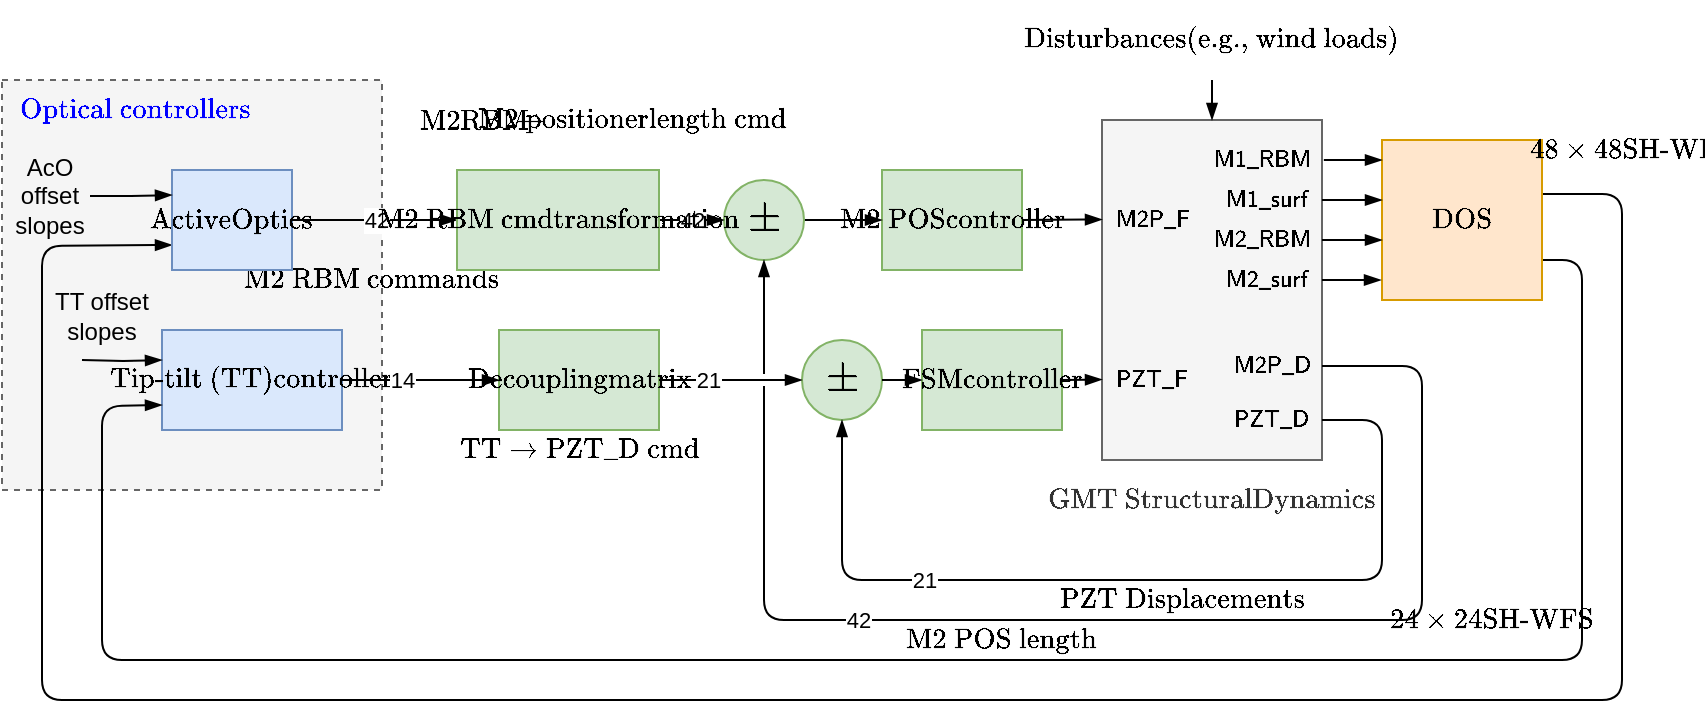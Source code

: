 <mxfile version="15.4.0" type="device"><diagram id="rlNXSRKiSsqU9p9bkdCx" name="Page-1"><mxGraphModel dx="1092" dy="666" grid="1" gridSize="10" guides="1" tooltips="1" connect="1" arrows="1" fold="1" page="1" pageScale="1" pageWidth="1600" pageHeight="1200" math="1" shadow="0"><root><mxCell id="0"/><mxCell id="1" parent="0"/><mxCell id="5P5tJ5FcsDa4zw9-9fdg-13" value="" style="whiteSpace=wrap;html=1;fillColor=#f5f5f5;strokeColor=#666666;fontColor=#333333;dashed=1;" vertex="1" parent="1"><mxGeometry x="70" y="150" width="190" height="205" as="geometry"/></mxCell><mxCell id="eDXDy5c9MspH1SHLwjVw-1" value="$$\text{Tip-tilt (TT)}\\\text{controller}$$" style="whiteSpace=wrap;html=1;fillColor=#dae8fc;strokeColor=#6c8ebf;" parent="1" vertex="1"><mxGeometry x="150" y="275" width="90" height="50" as="geometry"/></mxCell><mxCell id="eDXDy5c9MspH1SHLwjVw-2" value="&lt;p style=&quot;line-height: 100%&quot;&gt;$$\text{Decoupling}\\\text{matrix}$$&lt;/p&gt;" style="whiteSpace=wrap;html=1;fillColor=#d5e8d4;strokeColor=#82b366;" parent="1" vertex="1"><mxGeometry x="318.5" y="275" width="80" height="50" as="geometry"/></mxCell><mxCell id="eDXDy5c9MspH1SHLwjVw-3" value="$$\text{TT}\rightarrow \text{PZT_D cmd}$$" style="text;html=1;strokeColor=none;fillColor=none;align=center;verticalAlign=middle;whiteSpace=wrap;rounded=0;" parent="1" vertex="1"><mxGeometry x="296" y="325" width="125" height="20" as="geometry"/></mxCell><mxCell id="eDXDy5c9MspH1SHLwjVw-4" value="$$\text{FSM}\\\text{controller}$$" style="whiteSpace=wrap;html=1;fillColor=#d5e8d4;strokeColor=#82b366;" parent="1" vertex="1"><mxGeometry x="530" y="275" width="70" height="50" as="geometry"/></mxCell><mxCell id="eDXDy5c9MspH1SHLwjVw-5" value="&lt;font style=&quot;font-size: 18px&quot;&gt;$$\pm$$&lt;/font&gt;" style="ellipse;whiteSpace=wrap;html=1;aspect=fixed;fillColor=#d5e8d4;strokeColor=#82b366;" parent="1" vertex="1"><mxGeometry x="470" y="280" width="40" height="40" as="geometry"/></mxCell><mxCell id="eDXDy5c9MspH1SHLwjVw-7" value="" style="whiteSpace=wrap;html=1;fillColor=#f5f5f5;strokeColor=#666666;fontColor=#333333;" parent="1" vertex="1"><mxGeometry x="620" y="170" width="110" height="170" as="geometry"/></mxCell><mxCell id="eDXDy5c9MspH1SHLwjVw-10" value="" style="endArrow=blockThin;html=1;endFill=1;exitX=1;exitY=0.5;exitDx=0;exitDy=0;entryX=0;entryY=0.5;entryDx=0;entryDy=0;" parent="1" source="eDXDy5c9MspH1SHLwjVw-1" target="eDXDy5c9MspH1SHLwjVw-2" edge="1"><mxGeometry width="50" height="50" relative="1" as="geometry"><mxPoint x="160" y="295" as="sourcePoint"/><mxPoint x="190" y="295" as="targetPoint"/></mxGeometry></mxCell><mxCell id="eDXDy5c9MspH1SHLwjVw-25" value="14" style="edgeLabel;html=1;align=center;verticalAlign=middle;resizable=0;points=[];" parent="eDXDy5c9MspH1SHLwjVw-10" vertex="1" connectable="0"><mxGeometry x="-0.25" relative="1" as="geometry"><mxPoint as="offset"/></mxGeometry></mxCell><mxCell id="eDXDy5c9MspH1SHLwjVw-11" value="21" style="endArrow=blockThin;html=1;endFill=1;exitX=1;exitY=0.5;exitDx=0;exitDy=0;entryX=0;entryY=0.5;entryDx=0;entryDy=0;" parent="1" source="eDXDy5c9MspH1SHLwjVw-2" target="eDXDy5c9MspH1SHLwjVw-5" edge="1"><mxGeometry x="-0.333" width="50" height="50" relative="1" as="geometry"><mxPoint x="170" y="305" as="sourcePoint"/><mxPoint x="200" y="305" as="targetPoint"/><mxPoint as="offset"/></mxGeometry></mxCell><mxCell id="eDXDy5c9MspH1SHLwjVw-12" value="" style="endArrow=blockThin;html=1;endFill=1;exitX=1;exitY=0.5;exitDx=0;exitDy=0;entryX=0;entryY=0.5;entryDx=0;entryDy=0;" parent="1" source="eDXDy5c9MspH1SHLwjVw-5" target="eDXDy5c9MspH1SHLwjVw-4" edge="1"><mxGeometry width="50" height="50" relative="1" as="geometry"><mxPoint x="460" y="359.5" as="sourcePoint"/><mxPoint x="490" y="359.5" as="targetPoint"/></mxGeometry></mxCell><mxCell id="eDXDy5c9MspH1SHLwjVw-15" value="" style="endArrow=blockThin;html=1;endFill=1;entryX=0;entryY=0.75;entryDx=0;entryDy=0;exitX=1;exitY=0.75;exitDx=0;exitDy=0;" parent="1" source="cD_kWfp6eEMA_pwDloZY-3" target="eDXDy5c9MspH1SHLwjVw-1" edge="1"><mxGeometry width="50" height="50" relative="1" as="geometry"><mxPoint x="910" y="271" as="sourcePoint"/><mxPoint x="370" y="440" as="targetPoint"/><Array as="points"><mxPoint x="860" y="240"/><mxPoint x="860" y="440"/><mxPoint x="120" y="440"/><mxPoint x="120" y="313"/></Array></mxGeometry></mxCell><mxCell id="eDXDy5c9MspH1SHLwjVw-16" value="" style="endArrow=blockThin;html=1;endFill=1;entryX=0.5;entryY=1;entryDx=0;entryDy=0;exitX=1;exitY=0.5;exitDx=0;exitDy=0;" parent="1" target="eDXDy5c9MspH1SHLwjVw-5" edge="1" source="DlG-vZfhDJQosg8_9UEf-2"><mxGeometry width="50" height="50" relative="1" as="geometry"><mxPoint x="729" y="320" as="sourcePoint"/><mxPoint x="560" y="360" as="targetPoint"/><Array as="points"><mxPoint x="760" y="320"/><mxPoint x="760" y="400"/><mxPoint x="490" y="400"/></Array></mxGeometry></mxCell><mxCell id="eDXDy5c9MspH1SHLwjVw-21" value="21" style="edgeLabel;html=1;align=center;verticalAlign=middle;resizable=0;points=[];" parent="eDXDy5c9MspH1SHLwjVw-16" vertex="1" connectable="0"><mxGeometry x="0.066" y="1" relative="1" as="geometry"><mxPoint x="-94" y="-1" as="offset"/></mxGeometry></mxCell><mxCell id="eDXDy5c9MspH1SHLwjVw-19" value="" style="endArrow=blockThin;html=1;endFill=1;entryX=0;entryY=0.75;entryDx=0;entryDy=0;exitX=1;exitY=0.338;exitDx=0;exitDy=0;exitPerimeter=0;" parent="1" source="cD_kWfp6eEMA_pwDloZY-3" target="5P5tJ5FcsDa4zw9-9fdg-6" edge="1"><mxGeometry width="50" height="50" relative="1" as="geometry"><mxPoint x="960" y="460" as="sourcePoint"/><mxPoint x="130" y="305" as="targetPoint"/><Array as="points"><mxPoint x="880" y="207"/><mxPoint x="880" y="460"/><mxPoint x="90" y="460"/><mxPoint x="90" y="233"/></Array></mxGeometry></mxCell><mxCell id="eDXDy5c9MspH1SHLwjVw-26" value="" style="endArrow=blockThin;html=1;endFill=1;entryX=0.5;entryY=0;entryDx=0;entryDy=0;exitX=0.5;exitY=1;exitDx=0;exitDy=0;" parent="1" source="eDXDy5c9MspH1SHLwjVw-27" target="eDXDy5c9MspH1SHLwjVw-7" edge="1"><mxGeometry width="50" height="50" relative="1" as="geometry"><mxPoint x="685" y="190" as="sourcePoint"/><mxPoint x="587.5" y="150" as="targetPoint"/></mxGeometry></mxCell><mxCell id="eDXDy5c9MspH1SHLwjVw-27" value="$$\text{Disturbances}\\\text{(e.g., wind loads)}$$" style="text;html=1;strokeColor=none;fillColor=none;align=center;verticalAlign=middle;whiteSpace=wrap;rounded=0;" parent="1" vertex="1"><mxGeometry x="590" y="110" width="170" height="40" as="geometry"/></mxCell><mxCell id="eDXDy5c9MspH1SHLwjVw-51" value="$$\text{PZT Displacements}$$" style="text;html=1;strokeColor=none;fillColor=none;align=center;verticalAlign=middle;whiteSpace=wrap;rounded=0;" parent="1" vertex="1"><mxGeometry x="620" y="400" width="80" height="20" as="geometry"/></mxCell><mxCell id="cD_kWfp6eEMA_pwDloZY-1" value="&lt;font style=&quot;font-size: 10px&quot;&gt;$$\textsf{M1_RBM}$$&lt;/font&gt;" style="text;html=1;strokeColor=none;fillColor=none;align=center;verticalAlign=middle;whiteSpace=wrap;rounded=0;" parent="1" vertex="1"><mxGeometry x="675" y="180" width="50" height="20" as="geometry"/></mxCell><mxCell id="cD_kWfp6eEMA_pwDloZY-3" value="$$\text{DOS}$$" style="whiteSpace=wrap;html=1;fillColor=#ffe6cc;strokeColor=#d79b00;spacing=-5;" parent="1" vertex="1"><mxGeometry x="760" y="180" width="80" height="80" as="geometry"/></mxCell><mxCell id="cD_kWfp6eEMA_pwDloZY-7" value="" style="endArrow=blockThin;html=1;endFill=1;exitX=1.017;exitY=0.182;exitDx=0;exitDy=0;exitPerimeter=0;" parent="1" edge="1"><mxGeometry width="50" height="50" relative="1" as="geometry"><mxPoint x="730" y="230.02" as="sourcePoint"/><mxPoint x="760" y="230" as="targetPoint"/><Array as="points"/></mxGeometry></mxCell><mxCell id="NGZH-reqrZNX04RYASTZ-2" value="" style="endArrow=blockThin;html=1;endFill=1;exitX=1.017;exitY=0.182;exitDx=0;exitDy=0;exitPerimeter=0;" parent="1" edge="1"><mxGeometry width="50" height="50" relative="1" as="geometry"><mxPoint x="730.93" y="190.02" as="sourcePoint"/><mxPoint x="760" y="190" as="targetPoint"/><Array as="points"><mxPoint x="750" y="190"/><mxPoint x="740" y="190"/></Array></mxGeometry></mxCell><mxCell id="NGZH-reqrZNX04RYASTZ-3" value="" style="endArrow=blockThin;html=1;endFill=1;entryX=0;entryY=0.5;entryDx=0;entryDy=0;" parent="1" edge="1"><mxGeometry width="50" height="50" relative="1" as="geometry"><mxPoint x="600" y="300" as="sourcePoint"/><mxPoint x="620" y="299.75" as="targetPoint"/></mxGeometry></mxCell><mxCell id="NGZH-reqrZNX04RYASTZ-4" value="$$\text{M2 POS}\\\text{controller}$$" style="whiteSpace=wrap;html=1;fillColor=#d5e8d4;strokeColor=#82b366;" parent="1" vertex="1"><mxGeometry x="510" y="195" width="70" height="50" as="geometry"/></mxCell><mxCell id="NGZH-reqrZNX04RYASTZ-5" value="" style="endArrow=blockThin;html=1;endFill=1;exitX=1;exitY=0.5;exitDx=0;exitDy=0;entryX=0;entryY=0.5;entryDx=0;entryDy=0;" parent="1" source="NGZH-reqrZNX04RYASTZ-4" edge="1"><mxGeometry width="50" height="50" relative="1" as="geometry"><mxPoint x="600" y="219.75" as="sourcePoint"/><mxPoint x="620" y="219.75" as="targetPoint"/></mxGeometry></mxCell><mxCell id="NGZH-reqrZNX04RYASTZ-10" style="edgeStyle=orthogonalEdgeStyle;rounded=0;jumpStyle=gap;orthogonalLoop=1;jettySize=auto;html=1;exitX=1;exitY=0.5;exitDx=0;exitDy=0;entryX=0;entryY=0.5;entryDx=0;entryDy=0;endArrow=blockThin;endFill=1;" parent="1" source="NGZH-reqrZNX04RYASTZ-6" target="NGZH-reqrZNX04RYASTZ-4" edge="1"><mxGeometry relative="1" as="geometry"/></mxCell><mxCell id="NGZH-reqrZNX04RYASTZ-6" value="&lt;font style=&quot;font-size: 18px&quot;&gt;$$\pm$$&lt;/font&gt;" style="ellipse;whiteSpace=wrap;html=1;aspect=fixed;fillColor=#d5e8d4;strokeColor=#82b366;" parent="1" vertex="1"><mxGeometry x="431" y="200" width="40" height="40" as="geometry"/></mxCell><mxCell id="NGZH-reqrZNX04RYASTZ-7" value="" style="endArrow=blockThin;html=1;endFill=1;jumpStyle=gap;exitX=1;exitY=0.5;exitDx=0;exitDy=0;" parent="1" target="NGZH-reqrZNX04RYASTZ-6" edge="1" source="DlG-vZfhDJQosg8_9UEf-1"><mxGeometry width="50" height="50" relative="1" as="geometry"><mxPoint x="732" y="280" as="sourcePoint"/><mxPoint x="451" y="240" as="targetPoint"/><Array as="points"><mxPoint x="780" y="293"/><mxPoint x="780" y="420"/><mxPoint x="451" y="420"/></Array></mxGeometry></mxCell><mxCell id="NGZH-reqrZNX04RYASTZ-8" value="42" style="edgeLabel;html=1;align=center;verticalAlign=middle;resizable=0;points=[];" parent="NGZH-reqrZNX04RYASTZ-7" vertex="1" connectable="0"><mxGeometry x="0.066" y="1" relative="1" as="geometry"><mxPoint x="-94" y="-1" as="offset"/></mxGeometry></mxCell><mxCell id="NGZH-reqrZNX04RYASTZ-11" value="$$\text{M2 POS length}$$" style="text;html=1;strokeColor=none;fillColor=none;align=center;verticalAlign=middle;whiteSpace=wrap;rounded=0;" parent="1" vertex="1"><mxGeometry x="530" y="420" width="80" height="20" as="geometry"/></mxCell><mxCell id="NGZH-reqrZNX04RYASTZ-13" value="42" style="edgeStyle=orthogonalEdgeStyle;rounded=0;jumpStyle=gap;orthogonalLoop=1;jettySize=auto;html=1;endArrow=blockThin;endFill=1;exitX=1;exitY=0.5;exitDx=0;exitDy=0;" parent="1" source="NGZH-reqrZNX04RYASTZ-14" target="NGZH-reqrZNX04RYASTZ-6" edge="1"><mxGeometry relative="1" as="geometry"/></mxCell><mxCell id="NGZH-reqrZNX04RYASTZ-19" value="42" style="edgeStyle=orthogonalEdgeStyle;rounded=0;jumpStyle=gap;orthogonalLoop=1;jettySize=auto;html=1;entryX=0;entryY=0.5;entryDx=0;entryDy=0;endArrow=blockThin;endFill=1;exitX=1;exitY=0.5;exitDx=0;exitDy=0;" parent="1" source="5P5tJ5FcsDa4zw9-9fdg-6" target="NGZH-reqrZNX04RYASTZ-14" edge="1"><mxGeometry relative="1" as="geometry"><mxPoint x="250" y="220" as="sourcePoint"/></mxGeometry></mxCell><mxCell id="NGZH-reqrZNX04RYASTZ-12" value="$$\text{M2 RBM}\\ \text{ commands}$$" style="text;html=1;strokeColor=none;fillColor=none;align=center;verticalAlign=middle;whiteSpace=wrap;rounded=0;" parent="1" vertex="1"><mxGeometry x="215" y="230" width="80" height="40" as="geometry"/></mxCell><mxCell id="NGZH-reqrZNX04RYASTZ-14" value="$$\text{M2 RBM cmd}\\\text{transformation}$$" style="whiteSpace=wrap;html=1;fillColor=#d5e8d4;strokeColor=#82b366;" parent="1" vertex="1"><mxGeometry x="297.5" y="195" width="101" height="50" as="geometry"/></mxCell><mxCell id="NGZH-reqrZNX04RYASTZ-23" value="" style="group" parent="1" vertex="1" connectable="0"><mxGeometry x="288" y="150" width="120" height="40" as="geometry"/></mxCell><mxCell id="NGZH-reqrZNX04RYASTZ-15" value="$$\text{M2}\\ \text{RBM}$$" style="text;html=1;strokeColor=none;fillColor=none;align=center;verticalAlign=middle;whiteSpace=wrap;rounded=0;" parent="NGZH-reqrZNX04RYASTZ-23" vertex="1"><mxGeometry y="5" width="36.923" height="30" as="geometry"/></mxCell><mxCell id="NGZH-reqrZNX04RYASTZ-20" value="$$\rightarrow&lt;br&gt;$$" style="text;html=1;strokeColor=none;fillColor=none;align=center;verticalAlign=middle;whiteSpace=wrap;rounded=0;" parent="NGZH-reqrZNX04RYASTZ-23" vertex="1"><mxGeometry x="36.923" width="18.462" height="40" as="geometry"/></mxCell><mxCell id="NGZH-reqrZNX04RYASTZ-22" value="$$&lt;br&gt;\text{M2 positioner}\\\text{length cmd}&lt;br&gt;$$" style="text;html=1;strokeColor=none;fillColor=none;align=center;verticalAlign=middle;whiteSpace=wrap;rounded=0;" parent="NGZH-reqrZNX04RYASTZ-23" vertex="1"><mxGeometry x="73.846" y="5" width="46.154" height="30" as="geometry"/></mxCell><mxCell id="DlG-vZfhDJQosg8_9UEf-1" value="&lt;font style=&quot;font-size: 10px&quot;&gt;$$\textsf{M2P_D}$$&lt;/font&gt;" style="text;html=1;strokeColor=none;fillColor=none;align=center;verticalAlign=middle;whiteSpace=wrap;rounded=0;" parent="1" vertex="1"><mxGeometry x="680" y="283" width="50" height="20" as="geometry"/></mxCell><mxCell id="DlG-vZfhDJQosg8_9UEf-2" value="&lt;font style=&quot;font-size: 10px&quot;&gt;$$\textsf{PZT_D}$$&lt;/font&gt;" style="text;html=1;strokeColor=none;fillColor=none;align=center;verticalAlign=middle;whiteSpace=wrap;rounded=0;" parent="1" vertex="1"><mxGeometry x="680" y="310" width="50" height="20" as="geometry"/></mxCell><mxCell id="DlG-vZfhDJQosg8_9UEf-3" value="&lt;font style=&quot;font-size: 10px&quot;&gt;$$\textsf{M2_RBM}$$&lt;/font&gt;" style="text;html=1;strokeColor=none;fillColor=none;align=center;verticalAlign=middle;whiteSpace=wrap;rounded=0;" parent="1" vertex="1"><mxGeometry x="675" y="220" width="50" height="20" as="geometry"/></mxCell><mxCell id="DlG-vZfhDJQosg8_9UEf-6" value="&lt;font style=&quot;font-size: 10px&quot;&gt;$$\textsf{M2P_F}$$&lt;/font&gt;" style="text;html=1;strokeColor=none;fillColor=none;align=center;verticalAlign=middle;whiteSpace=wrap;rounded=0;" parent="1" vertex="1"><mxGeometry x="620" y="210" width="50" height="20" as="geometry"/></mxCell><mxCell id="DlG-vZfhDJQosg8_9UEf-7" value="&lt;font style=&quot;font-size: 10px&quot;&gt;$$\textsf{PZT_F}$$&lt;/font&gt;" style="text;html=1;strokeColor=none;fillColor=none;align=center;verticalAlign=middle;whiteSpace=wrap;rounded=0;" parent="1" vertex="1"><mxGeometry x="620" y="290" width="50" height="20" as="geometry"/></mxCell><mxCell id="DlG-vZfhDJQosg8_9UEf-10" value="&lt;span style=&quot;color: rgb(51 , 51 , 51) ; font-family: &amp;#34;helvetica&amp;#34;&quot;&gt;$$\text{GMT Structural} \\ \text{Dynamics}$$&lt;/span&gt;" style="text;html=1;strokeColor=none;fillColor=none;align=center;verticalAlign=middle;whiteSpace=wrap;rounded=0;" parent="1" vertex="1"><mxGeometry x="635" y="350" width="80" height="20" as="geometry"/></mxCell><mxCell id="5P5tJ5FcsDa4zw9-9fdg-4" style="edgeStyle=orthogonalEdgeStyle;rounded=0;orthogonalLoop=1;jettySize=auto;html=1;exitX=1;exitY=0.5;exitDx=0;exitDy=0;endArrow=blockThin;endFill=1;" edge="1" parent="1" source="5P5tJ5FcsDa4zw9-9fdg-1"><mxGeometry relative="1" as="geometry"><mxPoint x="760" y="210" as="targetPoint"/></mxGeometry></mxCell><mxCell id="5P5tJ5FcsDa4zw9-9fdg-1" value="&lt;font style=&quot;font-size: 10px&quot;&gt;$$\textsf{M1_surf}$$&lt;/font&gt;" style="text;html=1;strokeColor=none;fillColor=none;align=center;verticalAlign=middle;whiteSpace=wrap;rounded=0;" vertex="1" parent="1"><mxGeometry x="675" y="200" width="55" height="20" as="geometry"/></mxCell><mxCell id="5P5tJ5FcsDa4zw9-9fdg-5" style="edgeStyle=orthogonalEdgeStyle;rounded=0;orthogonalLoop=1;jettySize=auto;html=1;exitX=1;exitY=0.5;exitDx=0;exitDy=0;entryX=-0.006;entryY=0.869;entryDx=0;entryDy=0;entryPerimeter=0;endArrow=blockThin;endFill=1;" edge="1" parent="1" source="5P5tJ5FcsDa4zw9-9fdg-2" target="cD_kWfp6eEMA_pwDloZY-3"><mxGeometry relative="1" as="geometry"/></mxCell><mxCell id="5P5tJ5FcsDa4zw9-9fdg-2" value="&lt;font style=&quot;font-size: 10px&quot;&gt;$$\textsf{M2_surf}$$&lt;/font&gt;" style="text;html=1;strokeColor=none;fillColor=none;align=center;verticalAlign=middle;whiteSpace=wrap;rounded=0;" vertex="1" parent="1"><mxGeometry x="675" y="240" width="55" height="20" as="geometry"/></mxCell><mxCell id="5P5tJ5FcsDa4zw9-9fdg-6" value="$$\text{Active}\\\text{Optics}$$" style="whiteSpace=wrap;html=1;fillColor=#dae8fc;strokeColor=#6c8ebf;" vertex="1" parent="1"><mxGeometry x="155" y="195" width="60" height="50" as="geometry"/></mxCell><mxCell id="5P5tJ5FcsDa4zw9-9fdg-7" value="$$24\times24\\ \text{SH-WFS}$$" style="text;html=1;strokeColor=none;fillColor=none;align=center;verticalAlign=middle;whiteSpace=wrap;rounded=0;" vertex="1" parent="1"><mxGeometry x="790" y="410" width="50" height="20" as="geometry"/></mxCell><mxCell id="5P5tJ5FcsDa4zw9-9fdg-8" value="$$48\times48 \\\text{SH-WFS}$$" style="text;html=1;strokeColor=none;fillColor=none;align=center;verticalAlign=middle;whiteSpace=wrap;rounded=0;" vertex="1" parent="1"><mxGeometry x="860" y="175" width="50" height="20" as="geometry"/></mxCell><mxCell id="5P5tJ5FcsDa4zw9-9fdg-10" style="edgeStyle=orthogonalEdgeStyle;rounded=0;orthogonalLoop=1;jettySize=auto;html=1;exitX=1;exitY=0.5;exitDx=0;exitDy=0;entryX=0;entryY=0.25;entryDx=0;entryDy=0;endArrow=blockThin;endFill=1;" edge="1" parent="1" source="5P5tJ5FcsDa4zw9-9fdg-9" target="5P5tJ5FcsDa4zw9-9fdg-6"><mxGeometry relative="1" as="geometry"/></mxCell><mxCell id="5P5tJ5FcsDa4zw9-9fdg-9" value="AcO offset&lt;br&gt;slopes" style="text;html=1;strokeColor=none;fillColor=none;align=center;verticalAlign=middle;whiteSpace=wrap;rounded=0;" vertex="1" parent="1"><mxGeometry x="74" y="193" width="40" height="30" as="geometry"/></mxCell><mxCell id="5P5tJ5FcsDa4zw9-9fdg-11" value="TT offset&lt;br&gt;slopes" style="text;html=1;strokeColor=none;fillColor=none;align=center;verticalAlign=middle;whiteSpace=wrap;rounded=0;" vertex="1" parent="1"><mxGeometry x="95" y="253" width="50" height="30" as="geometry"/></mxCell><mxCell id="5P5tJ5FcsDa4zw9-9fdg-12" style="edgeStyle=orthogonalEdgeStyle;rounded=0;orthogonalLoop=1;jettySize=auto;html=1;endArrow=blockThin;endFill=1;" edge="1" parent="1"><mxGeometry relative="1" as="geometry"><mxPoint x="110" y="290" as="sourcePoint"/><mxPoint x="150" y="290" as="targetPoint"/></mxGeometry></mxCell><mxCell id="5P5tJ5FcsDa4zw9-9fdg-14" value="$$\text{Optical controllers}$$" style="text;html=1;strokeColor=none;fillColor=none;align=center;verticalAlign=middle;whiteSpace=wrap;rounded=0;fontColor=#0000FF;" vertex="1" parent="1"><mxGeometry x="74" y="155" width="125" height="20" as="geometry"/></mxCell></root></mxGraphModel></diagram></mxfile>